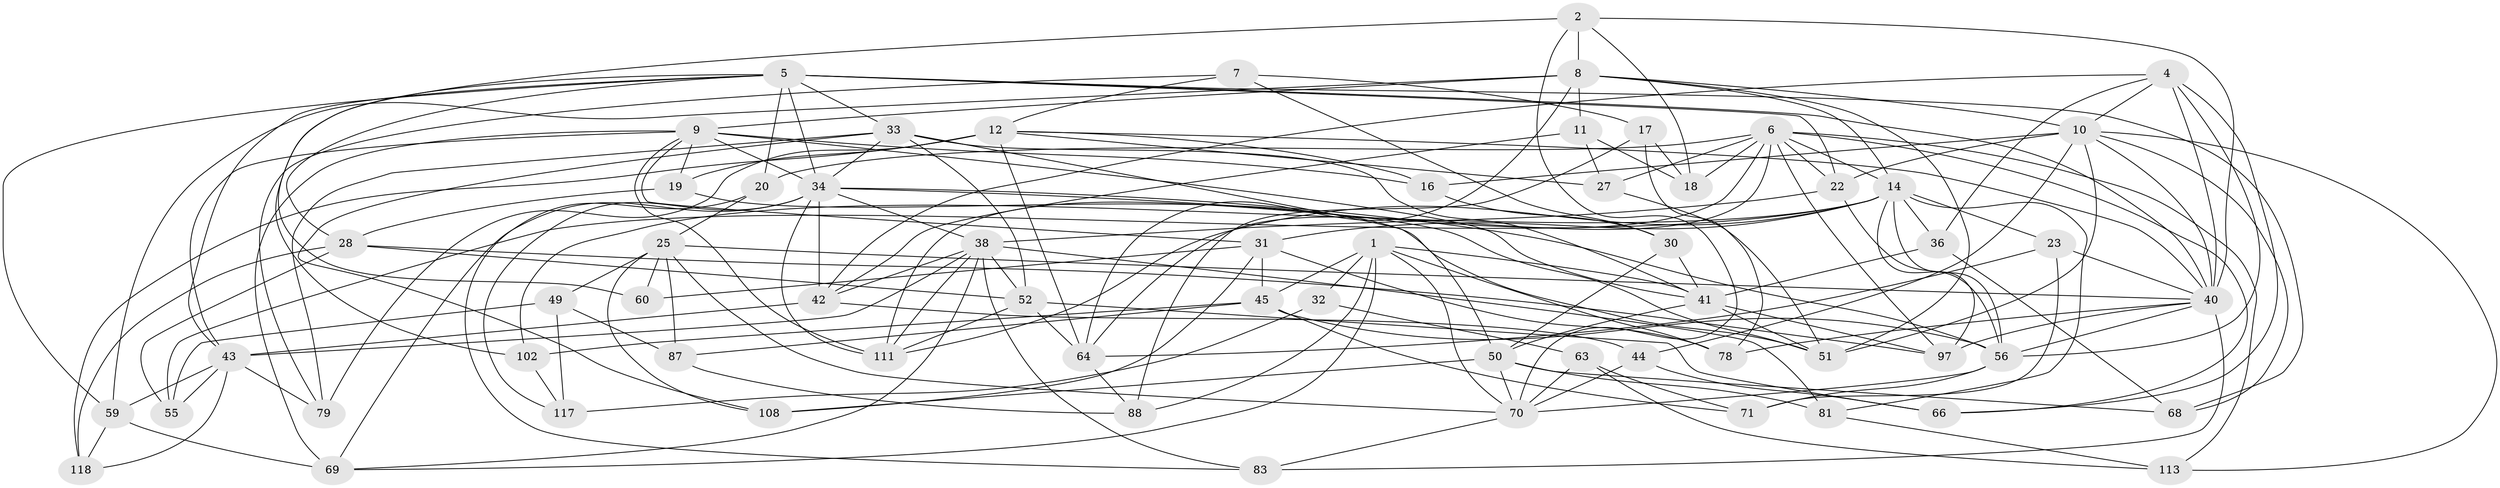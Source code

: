 // original degree distribution, {4: 1.0}
// Generated by graph-tools (version 1.1) at 2025/16/03/09/25 04:16:25]
// undirected, 63 vertices, 178 edges
graph export_dot {
graph [start="1"]
  node [color=gray90,style=filled];
  1 [super="+104+3"];
  2 [super="+84"];
  4 [super="+24"];
  5 [super="+96+85"];
  6 [super="+100+105+73"];
  7;
  8 [super="+116+29+89"];
  9 [super="+15+67"];
  10 [super="+13"];
  11;
  12 [super="+26"];
  14 [super="+21+35"];
  16;
  17;
  18;
  19;
  20;
  22 [super="+74"];
  23;
  25 [super="+92"];
  27;
  28 [super="+54"];
  30;
  31 [super="+90"];
  32;
  33 [super="+95+62"];
  34 [super="+48+37+46+53"];
  36;
  38 [super="+80+98"];
  40 [super="+119+58+110"];
  41 [super="+65+94"];
  42 [super="+72"];
  43 [super="+47+106"];
  44;
  45 [super="+57"];
  49;
  50 [super="+91+109"];
  51 [super="+82"];
  52 [super="+123"];
  55;
  56 [super="+76+114"];
  59 [super="+124"];
  60;
  63;
  64 [super="+93"];
  66;
  68;
  69 [super="+75"];
  70 [super="+77+107"];
  71;
  78;
  79;
  81 [super="+122"];
  83;
  87;
  88;
  97 [super="+99"];
  102;
  108;
  111 [super="+112"];
  113;
  117;
  118;
  1 -- 32 [weight=2];
  1 -- 41;
  1 -- 70;
  1 -- 88;
  1 -- 45;
  1 -- 78;
  1 -- 69;
  2 -- 18;
  2 -- 40;
  2 -- 60;
  2 -- 70;
  2 -- 8 [weight=2];
  4 -- 66;
  4 -- 40;
  4 -- 56;
  4 -- 42;
  4 -- 36;
  4 -- 10;
  5 -- 20;
  5 -- 40;
  5 -- 34;
  5 -- 28;
  5 -- 59;
  5 -- 33;
  5 -- 68;
  5 -- 22;
  5 -- 102;
  5 -- 43;
  6 -- 20;
  6 -- 18;
  6 -- 27;
  6 -- 64;
  6 -- 22;
  6 -- 111;
  6 -- 14;
  6 -- 97;
  6 -- 66;
  6 -- 113;
  7 -- 79;
  7 -- 12;
  7 -- 30;
  7 -- 17;
  8 -- 10;
  8 -- 11;
  8 -- 9 [weight=2];
  8 -- 59;
  8 -- 51;
  8 -- 14;
  8 -- 64;
  9 -- 16;
  9 -- 111;
  9 -- 19;
  9 -- 43;
  9 -- 41;
  9 -- 31;
  9 -- 34;
  9 -- 69;
  10 -- 16;
  10 -- 22 [weight=2];
  10 -- 68;
  10 -- 40;
  10 -- 44;
  10 -- 113;
  10 -- 51;
  11 -- 27;
  11 -- 42;
  11 -- 18;
  12 -- 64;
  12 -- 19;
  12 -- 16;
  12 -- 118;
  12 -- 40;
  12 -- 27;
  12 -- 79;
  14 -- 97;
  14 -- 102;
  14 -- 23;
  14 -- 31;
  14 -- 56;
  14 -- 81 [weight=2];
  14 -- 36;
  14 -- 55;
  14 -- 111;
  16 -- 30;
  17 -- 18;
  17 -- 78;
  17 -- 88;
  19 -- 51;
  19 -- 28;
  20 -- 83;
  20 -- 25;
  22 -- 38;
  22 -- 56;
  23 -- 71;
  23 -- 40;
  23 -- 64;
  25 -- 108;
  25 -- 49;
  25 -- 87;
  25 -- 60 [weight=2];
  25 -- 70;
  25 -- 40;
  27 -- 51;
  28 -- 55;
  28 -- 118;
  28 -- 52;
  28 -- 97;
  30 -- 41;
  30 -- 50;
  31 -- 60;
  31 -- 108;
  31 -- 78;
  31 -- 45;
  32 -- 63;
  32 -- 117;
  33 -- 108;
  33 -- 41;
  33 -- 50 [weight=2];
  33 -- 52;
  33 -- 34;
  33 -- 79;
  34 -- 111;
  34 -- 51;
  34 -- 117;
  34 -- 56;
  34 -- 42;
  34 -- 38;
  34 -- 69;
  36 -- 68;
  36 -- 41;
  38 -- 81 [weight=2];
  38 -- 42;
  38 -- 43;
  38 -- 83;
  38 -- 52;
  38 -- 69;
  38 -- 111;
  40 -- 83;
  40 -- 97 [weight=2];
  40 -- 56;
  40 -- 78;
  41 -- 51;
  41 -- 97;
  41 -- 50;
  42 -- 44;
  42 -- 43;
  43 -- 118;
  43 -- 55;
  43 -- 59;
  43 -- 79;
  44 -- 66;
  44 -- 70;
  45 -- 102;
  45 -- 87;
  45 -- 56;
  45 -- 71;
  49 -- 117;
  49 -- 55;
  49 -- 87;
  50 -- 68;
  50 -- 81;
  50 -- 108;
  50 -- 70;
  52 -- 64;
  52 -- 66;
  52 -- 111;
  56 -- 70;
  56 -- 71;
  59 -- 69 [weight=2];
  59 -- 118;
  63 -- 113;
  63 -- 71;
  63 -- 70;
  64 -- 88;
  70 -- 83;
  81 -- 113;
  87 -- 88;
  102 -- 117;
}
